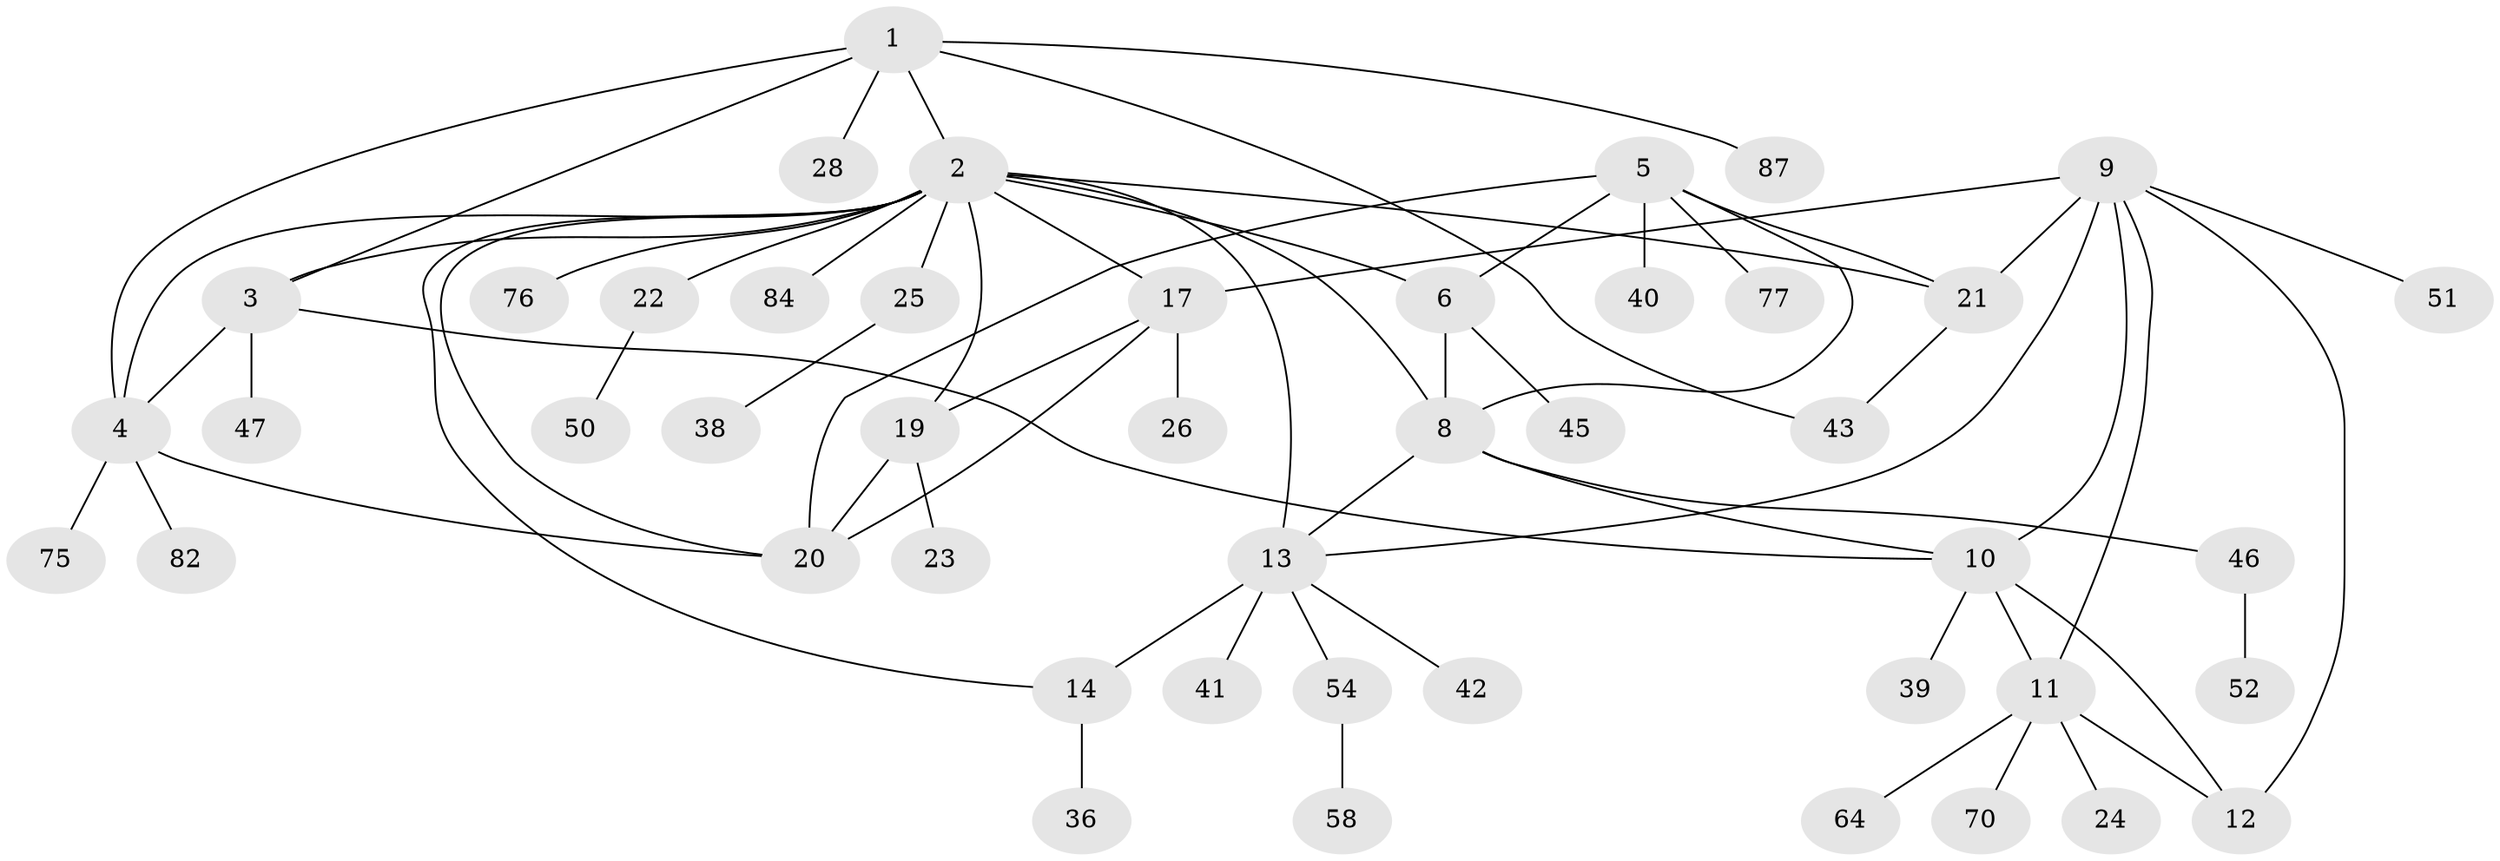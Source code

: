 // original degree distribution, {7: 0.021739130434782608, 10: 0.021739130434782608, 5: 0.03260869565217391, 6: 0.03260869565217391, 4: 0.05434782608695652, 8: 0.043478260869565216, 11: 0.010869565217391304, 3: 0.06521739130434782, 12: 0.010869565217391304, 2: 0.16304347826086957, 1: 0.5434782608695652}
// Generated by graph-tools (version 1.1) at 2025/15/03/09/25 04:15:45]
// undirected, 46 vertices, 66 edges
graph export_dot {
graph [start="1"]
  node [color=gray90,style=filled];
  1 [super="+30"];
  2 [super="+15"];
  3;
  4;
  5 [super="+60+65+68+59"];
  6 [super="+7"];
  8 [super="+33+81"];
  9 [super="+44+53+49"];
  10 [super="+48+55"];
  11;
  12;
  13 [super="+37+16"];
  14;
  17 [super="+69+91+72+27+18"];
  19;
  20 [super="+29"];
  21 [super="+32+57"];
  22;
  23;
  24;
  25;
  26;
  28 [super="+73"];
  36 [super="+92"];
  38;
  39;
  40;
  41;
  42;
  43 [super="+74"];
  45;
  46;
  47;
  50;
  51;
  52;
  54;
  58;
  64;
  70;
  75;
  76;
  77;
  82;
  84;
  87;
  1 -- 2;
  1 -- 3;
  1 -- 4;
  1 -- 28;
  1 -- 43;
  1 -- 87;
  2 -- 3;
  2 -- 4;
  2 -- 17;
  2 -- 22;
  2 -- 84;
  2 -- 13 [weight=3];
  2 -- 6;
  2 -- 8;
  2 -- 76;
  2 -- 14;
  2 -- 19;
  2 -- 20;
  2 -- 21;
  2 -- 25;
  3 -- 4;
  3 -- 10;
  3 -- 47;
  4 -- 75;
  4 -- 82;
  4 -- 20;
  5 -- 6 [weight=2];
  5 -- 8;
  5 -- 20;
  5 -- 21;
  5 -- 40;
  5 -- 77;
  6 -- 8 [weight=2];
  6 -- 45;
  8 -- 10;
  8 -- 13;
  8 -- 46;
  9 -- 10;
  9 -- 11;
  9 -- 12;
  9 -- 21 [weight=2];
  9 -- 51;
  9 -- 13;
  9 -- 17;
  10 -- 11;
  10 -- 12;
  10 -- 39;
  11 -- 12;
  11 -- 24;
  11 -- 64;
  11 -- 70;
  13 -- 14 [weight=2];
  13 -- 54;
  13 -- 42;
  13 -- 41;
  14 -- 36;
  17 -- 19 [weight=2];
  17 -- 20 [weight=2];
  17 -- 26;
  19 -- 20;
  19 -- 23;
  21 -- 43;
  22 -- 50;
  25 -- 38;
  46 -- 52;
  54 -- 58;
}

